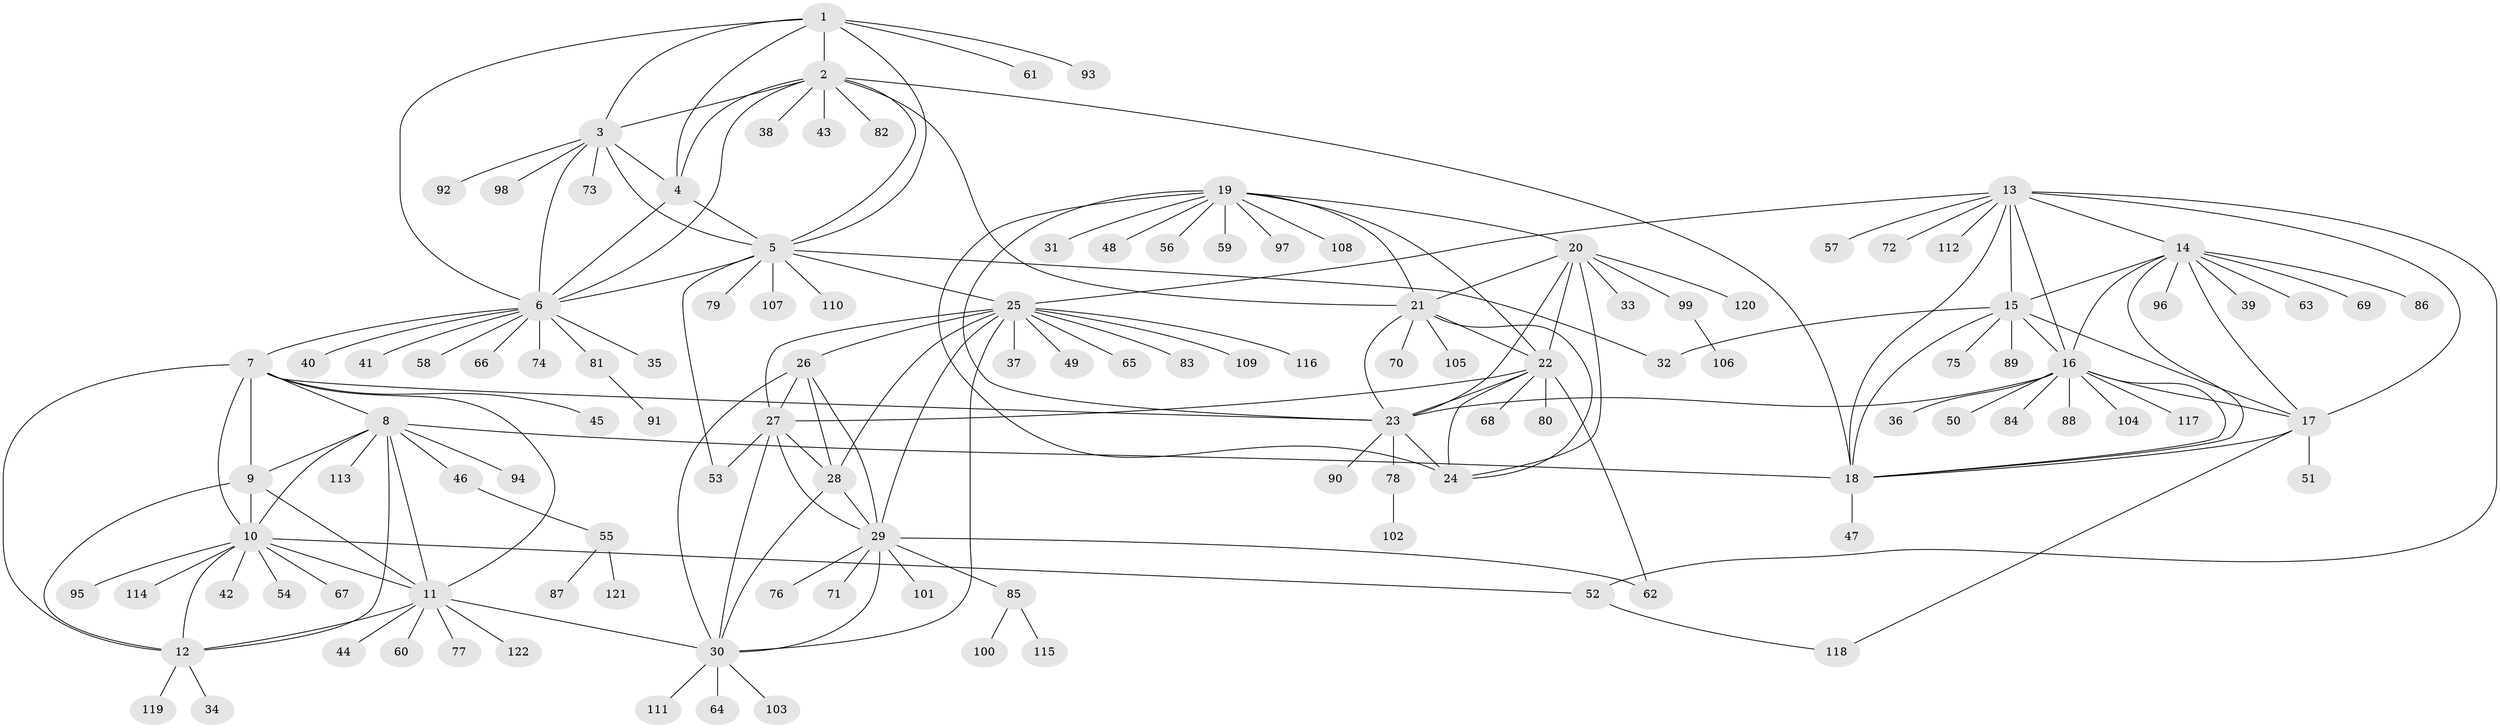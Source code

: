 // coarse degree distribution, {5: 0.11475409836065574, 9: 0.03278688524590164, 6: 0.08196721311475409, 10: 0.01639344262295082, 8: 0.03278688524590164, 7: 0.09836065573770492, 3: 0.03278688524590164, 12: 0.01639344262295082, 2: 0.09836065573770492, 1: 0.47540983606557374}
// Generated by graph-tools (version 1.1) at 2025/52/03/04/25 22:52:06]
// undirected, 122 vertices, 182 edges
graph export_dot {
  node [color=gray90,style=filled];
  1;
  2;
  3;
  4;
  5;
  6;
  7;
  8;
  9;
  10;
  11;
  12;
  13;
  14;
  15;
  16;
  17;
  18;
  19;
  20;
  21;
  22;
  23;
  24;
  25;
  26;
  27;
  28;
  29;
  30;
  31;
  32;
  33;
  34;
  35;
  36;
  37;
  38;
  39;
  40;
  41;
  42;
  43;
  44;
  45;
  46;
  47;
  48;
  49;
  50;
  51;
  52;
  53;
  54;
  55;
  56;
  57;
  58;
  59;
  60;
  61;
  62;
  63;
  64;
  65;
  66;
  67;
  68;
  69;
  70;
  71;
  72;
  73;
  74;
  75;
  76;
  77;
  78;
  79;
  80;
  81;
  82;
  83;
  84;
  85;
  86;
  87;
  88;
  89;
  90;
  91;
  92;
  93;
  94;
  95;
  96;
  97;
  98;
  99;
  100;
  101;
  102;
  103;
  104;
  105;
  106;
  107;
  108;
  109;
  110;
  111;
  112;
  113;
  114;
  115;
  116;
  117;
  118;
  119;
  120;
  121;
  122;
  1 -- 2;
  1 -- 3;
  1 -- 4;
  1 -- 5;
  1 -- 6;
  1 -- 61;
  1 -- 93;
  2 -- 3;
  2 -- 4;
  2 -- 5;
  2 -- 6;
  2 -- 18;
  2 -- 21;
  2 -- 38;
  2 -- 43;
  2 -- 82;
  3 -- 4;
  3 -- 5;
  3 -- 6;
  3 -- 73;
  3 -- 92;
  3 -- 98;
  4 -- 5;
  4 -- 6;
  5 -- 6;
  5 -- 25;
  5 -- 32;
  5 -- 53;
  5 -- 79;
  5 -- 107;
  5 -- 110;
  6 -- 7;
  6 -- 35;
  6 -- 40;
  6 -- 41;
  6 -- 58;
  6 -- 66;
  6 -- 74;
  6 -- 81;
  7 -- 8;
  7 -- 9;
  7 -- 10;
  7 -- 11;
  7 -- 12;
  7 -- 23;
  7 -- 45;
  8 -- 9;
  8 -- 10;
  8 -- 11;
  8 -- 12;
  8 -- 18;
  8 -- 46;
  8 -- 94;
  8 -- 113;
  9 -- 10;
  9 -- 11;
  9 -- 12;
  10 -- 11;
  10 -- 12;
  10 -- 42;
  10 -- 52;
  10 -- 54;
  10 -- 67;
  10 -- 95;
  10 -- 114;
  11 -- 12;
  11 -- 30;
  11 -- 44;
  11 -- 60;
  11 -- 77;
  11 -- 122;
  12 -- 34;
  12 -- 119;
  13 -- 14;
  13 -- 15;
  13 -- 16;
  13 -- 17;
  13 -- 18;
  13 -- 25;
  13 -- 52;
  13 -- 57;
  13 -- 72;
  13 -- 112;
  14 -- 15;
  14 -- 16;
  14 -- 17;
  14 -- 18;
  14 -- 39;
  14 -- 63;
  14 -- 69;
  14 -- 86;
  14 -- 96;
  15 -- 16;
  15 -- 17;
  15 -- 18;
  15 -- 32;
  15 -- 75;
  15 -- 89;
  16 -- 17;
  16 -- 18;
  16 -- 23;
  16 -- 36;
  16 -- 50;
  16 -- 84;
  16 -- 88;
  16 -- 104;
  16 -- 117;
  17 -- 18;
  17 -- 51;
  17 -- 118;
  18 -- 47;
  19 -- 20;
  19 -- 21;
  19 -- 22;
  19 -- 23;
  19 -- 24;
  19 -- 31;
  19 -- 48;
  19 -- 56;
  19 -- 59;
  19 -- 97;
  19 -- 108;
  20 -- 21;
  20 -- 22;
  20 -- 23;
  20 -- 24;
  20 -- 33;
  20 -- 99;
  20 -- 120;
  21 -- 22;
  21 -- 23;
  21 -- 24;
  21 -- 70;
  21 -- 105;
  22 -- 23;
  22 -- 24;
  22 -- 27;
  22 -- 62;
  22 -- 68;
  22 -- 80;
  23 -- 24;
  23 -- 78;
  23 -- 90;
  25 -- 26;
  25 -- 27;
  25 -- 28;
  25 -- 29;
  25 -- 30;
  25 -- 37;
  25 -- 49;
  25 -- 65;
  25 -- 83;
  25 -- 109;
  25 -- 116;
  26 -- 27;
  26 -- 28;
  26 -- 29;
  26 -- 30;
  27 -- 28;
  27 -- 29;
  27 -- 30;
  27 -- 53;
  28 -- 29;
  28 -- 30;
  29 -- 30;
  29 -- 62;
  29 -- 71;
  29 -- 76;
  29 -- 85;
  29 -- 101;
  30 -- 64;
  30 -- 103;
  30 -- 111;
  46 -- 55;
  52 -- 118;
  55 -- 87;
  55 -- 121;
  78 -- 102;
  81 -- 91;
  85 -- 100;
  85 -- 115;
  99 -- 106;
}
